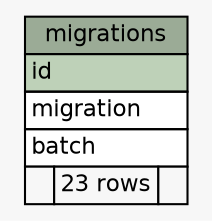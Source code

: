 // dot 2.38.0 on Linux 4.10.0-21-generic
// SchemaSpy rev 590
digraph "migrations" {
  graph [
    rankdir="RL"
    bgcolor="#f7f7f7"
    nodesep="0.18"
    ranksep="0.46"
    fontname="Helvetica"
    fontsize="11"
  ];
  node [
    fontname="Helvetica"
    fontsize="11"
    shape="plaintext"
  ];
  edge [
    arrowsize="0.8"
  ];
  "migrations" [
    label=<
    <TABLE BORDER="0" CELLBORDER="1" CELLSPACING="0" BGCOLOR="#ffffff">
      <TR><TD COLSPAN="3" BGCOLOR="#9bab96" ALIGN="CENTER">migrations</TD></TR>
      <TR><TD PORT="id" COLSPAN="3" BGCOLOR="#bed1b8" ALIGN="LEFT">id</TD></TR>
      <TR><TD PORT="migration" COLSPAN="3" ALIGN="LEFT">migration</TD></TR>
      <TR><TD PORT="batch" COLSPAN="3" ALIGN="LEFT">batch</TD></TR>
      <TR><TD ALIGN="LEFT" BGCOLOR="#f7f7f7">  </TD><TD ALIGN="RIGHT" BGCOLOR="#f7f7f7">23 rows</TD><TD ALIGN="RIGHT" BGCOLOR="#f7f7f7">  </TD></TR>
    </TABLE>>
    URL="tables/migrations.html"
    tooltip="migrations"
  ];
}
